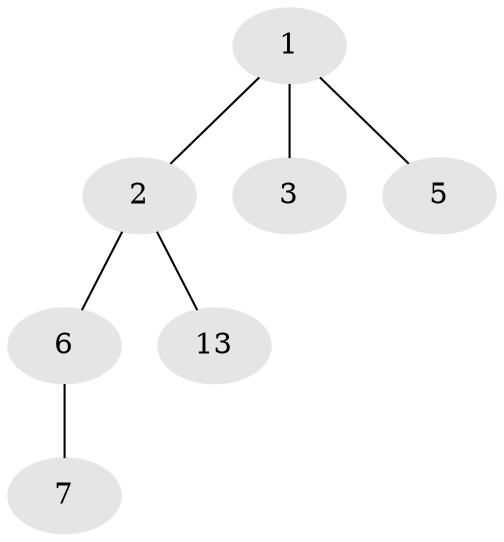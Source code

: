 // Generated by graph-tools (version 1.1) at 2025/46/02/15/25 05:46:28]
// undirected, 7 vertices, 6 edges
graph export_dot {
graph [start="1"]
  node [color=gray90,style=filled];
  1;
  2 [super="+19"];
  3 [super="+4+9"];
  5 [super="+8+14"];
  6 [super="+12"];
  7 [super="+10+11+20"];
  13 [super="+17+18"];
  1 -- 2;
  1 -- 3;
  1 -- 5;
  2 -- 6;
  2 -- 13;
  6 -- 7;
}
